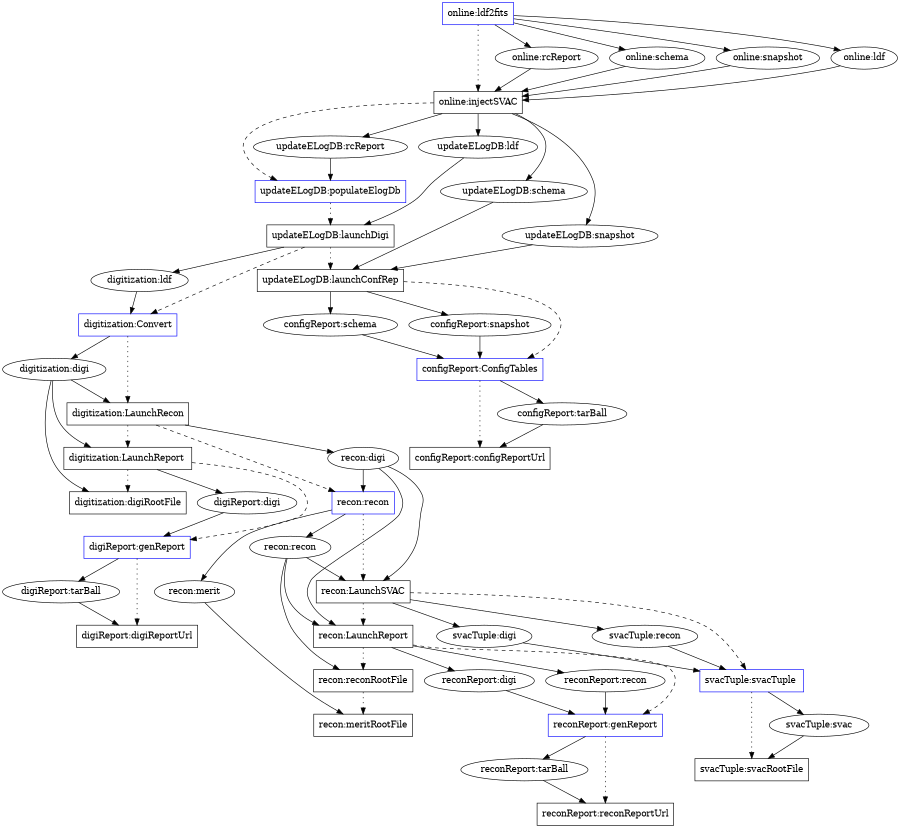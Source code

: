 digraph iAndTPipeline {

#rotate=90;
size="6,8";

#### task processes
node [shape=box];
####
online_ldf2fits [label="online:ldf2fits",color=blue];
online_injectSVAC [label="online:injectSVAC"];
#
updateELogDB_populateElogDb [label="updateELogDB:populateElogDb",color=blue];
updateELogDB_launchDigi [label="updateELogDB:launchDigi"];
updateELogDB_launchConfRep [label="updateELogDB:launchConfRep"];
#
configReport_ConfigTables [label="configReport:ConfigTables",color=blue];
configReport_configReportUrl [label="configReport:configReportUrl"];
#
digitization_Convert [label="digitization:Convert",color=blue];
digitization_LaunchRecon [label="digitization:LaunchRecon"];
digitization_LaunchReport [label="digitization:LaunchReport "];
digitization_digiRootFile [label="digitization:digiRootFile"];
#
digiReport_genReport [label="digiReport:genReport",color=blue];
digiReport_digiReportUrl [label="digiReport:digiReportUrl"];
#
recon_recon_tp [label="recon:recon",color=blue];
recon_LaunchSVAC [label="recon:LaunchSVAC"];
recon_LaunchReport [label="recon:LaunchReport"];
recon_reconRootFile [label="recon:reconRootFile"];
recon_meritRootFile [label="recon:meritRootFile"];
#
reconReport_genReport [label="reconReport:genReport",color=blue];
reconReport_reconReportUrl [label="reconReport:reconReportUrl"];
#
svacTuple_svacTuple [label="svacTuple:svacTuple ",color=blue];
svacTuple_svacRootFile [label="svacTuple:svacRootFile"];

#### datasets
node [shape=ellipse];
####
online_rcReport [label="online:rcReport"];
updateELogDB_rcReport [label="updateELogDB:rcReport"];
online_schema [label="online:schema"];
updateELogDB_schema [label="updateELogDB:schema"];
configReport_schema [label="configReport:schema"];
online_snapshot [label="online:snapshot"];
updateELogDB_snapshot [label="updateELogDB:snapshot"];
configReport_snapshot [label="configReport:snapshot"];
online_ldf [label="online:ldf"];
updateELogDB_ldf [label="updateELogDB:ldf"];
digitization_ldf [label="digitization:ldf"];
#
configReport_tarBall [label="configReport:tarBall"];
#
digitization_digi [label="digitization:digi"];
recon_digi [label="recon:digi"];
digiReport_digi [label="digiReport:digi"];
svacTuple_digi [label="svacTuple:digi"];
reconReport_digi [label="reconReport:digi"];
#
digiReport_tarBall [label="digiReport:tarBall"];
#
recon_recon_ds [label="recon:recon"];
svacTuple_recon [label="svacTuple:recon"];
reconReport_recon [label="reconReport:recon"];
recon_merit [label="recon:merit"];
#
reconReport_tarBall [label="reconReport:tarBall"];
#
svacTuple_svac [label="svacTuple:svac"];

#### TP -> DS links
edge [weight=10];
####
online_ldf2fits -> online_rcReport;
online_ldf2fits -> online_schema;
online_ldf2fits -> online_snapshot;
online_ldf2fits -> online_ldf;
#
online_rcReport -> online_injectSVAC;
online_schema -> online_injectSVAC;
online_snapshot -> online_injectSVAC;
online_ldf -> online_injectSVAC;
#
online_injectSVAC -> updateELogDB_rcReport;
online_injectSVAC -> updateELogDB_schema;
online_injectSVAC -> updateELogDB_snapshot;
online_injectSVAC -> updateELogDB_ldf;

updateELogDB_rcReport -> updateELogDB_populateElogDb;
#
updateELogDB_ldf -> updateELogDB_launchDigi;
updateELogDB_launchDigi -> digitization_ldf;
#
updateELogDB_schema -> updateELogDB_launchConfRep;
updateELogDB_snapshot -> updateELogDB_launchConfRep;
updateELogDB_launchConfRep -> configReport_schema;
updateELogDB_launchConfRep -> configReport_snapshot;

configReport_schema -> configReport_ConfigTables;
configReport_snapshot -> configReport_ConfigTables;
configReport_ConfigTables -> configReport_tarBall;
#
configReport_tarBall -> configReport_configReportUrl;

digitization_ldf -> digitization_Convert;
digitization_Convert -> digitization_digi;
#
digitization_digi -> digitization_LaunchRecon;
digitization_LaunchRecon -> recon_digi;
#
digitization_digi -> digitization_LaunchReport;
digitization_LaunchReport -> digiReport_digi;
#
digitization_digi -> digitization_digiRootFile;

digiReport_digi -> digiReport_genReport;
digiReport_genReport -> digiReport_tarBall;
#
digiReport_tarBall -> digiReport_digiReportUrl;

recon_digi -> recon_recon_tp;
recon_recon_tp -> recon_recon_ds;
recon_recon_tp -> recon_merit;
#
recon_recon_ds -> recon_LaunchSVAC;
recon_digi -> recon_LaunchSVAC;
recon_LaunchSVAC -> svacTuple_recon;
recon_LaunchSVAC -> svacTuple_digi;
#
recon_recon_ds -> recon_LaunchReport;
recon_digi -> recon_LaunchReport;
recon_LaunchReport -> reconReport_recon;
recon_LaunchReport -> reconReport_digi;
#
recon_recon_ds -> recon_reconRootFile;
#
recon_merit -> recon_meritRootFile;

reconReport_digi -> reconReport_genReport;
reconReport_recon -> reconReport_genReport;
reconReport_genReport -> reconReport_tarBall;
#
reconReport_tarBall -> reconReport_reconReportUrl;

svacTuple_digi -> svacTuple_svacTuple;
svacTuple_recon -> svacTuple_svacTuple;
svacTuple_svacTuple -> svacTuple_svac;
#
svacTuple_svac -> svacTuple_svacRootFile;


#### intratask links ####
edge [style=dotted,weight=100];
####
online_ldf2fits -> online_injectSVAC;
#
updateELogDB_populateElogDb -> updateELogDB_launchDigi;
updateELogDB_launchDigi -> updateELogDB_launchConfRep;
#
digitization_Convert -> digitization_LaunchRecon;
digitization_LaunchRecon -> digitization_LaunchReport;
digitization_LaunchReport -> digitization_digiRootFile;
#
configReport_ConfigTables -> configReport_configReportUrl;
#
recon_recon_tp -> recon_LaunchSVAC;
recon_LaunchSVAC -> recon_LaunchReport;
recon_LaunchReport -> recon_reconRootFile;
recon_reconRootFile -> recon_meritRootFile;
#
digiReport_genReport -> digiReport_digiReportUrl;
#
svacTuple_svacTuple -> svacTuple_svacRootFile;
#
reconReport_genReport -> reconReport_reconReportUrl;


##### intertask links #####
edge [style=dashed,weight=1];
####
online_injectSVAC -> updateELogDB_populateElogDb;
#
updateELogDB_launchDigi -> digitization_Convert;
updateELogDB_launchConfRep -> configReport_ConfigTables;
#
digitization_LaunchRecon -> recon_recon_tp;
digitization_LaunchReport -> digiReport_genReport;
#
recon_LaunchSVAC -> svacTuple_svacTuple;
recon_LaunchReport -> reconReport_genReport;

}